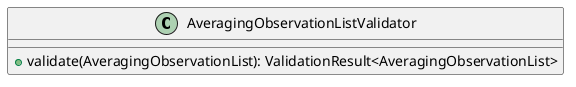 @startuml

    class AveragingObservationListValidator [[AveragingObservationListValidator.html]] {
        +validate(AveragingObservationList): ValidationResult<AveragingObservationList>
    }

@enduml
